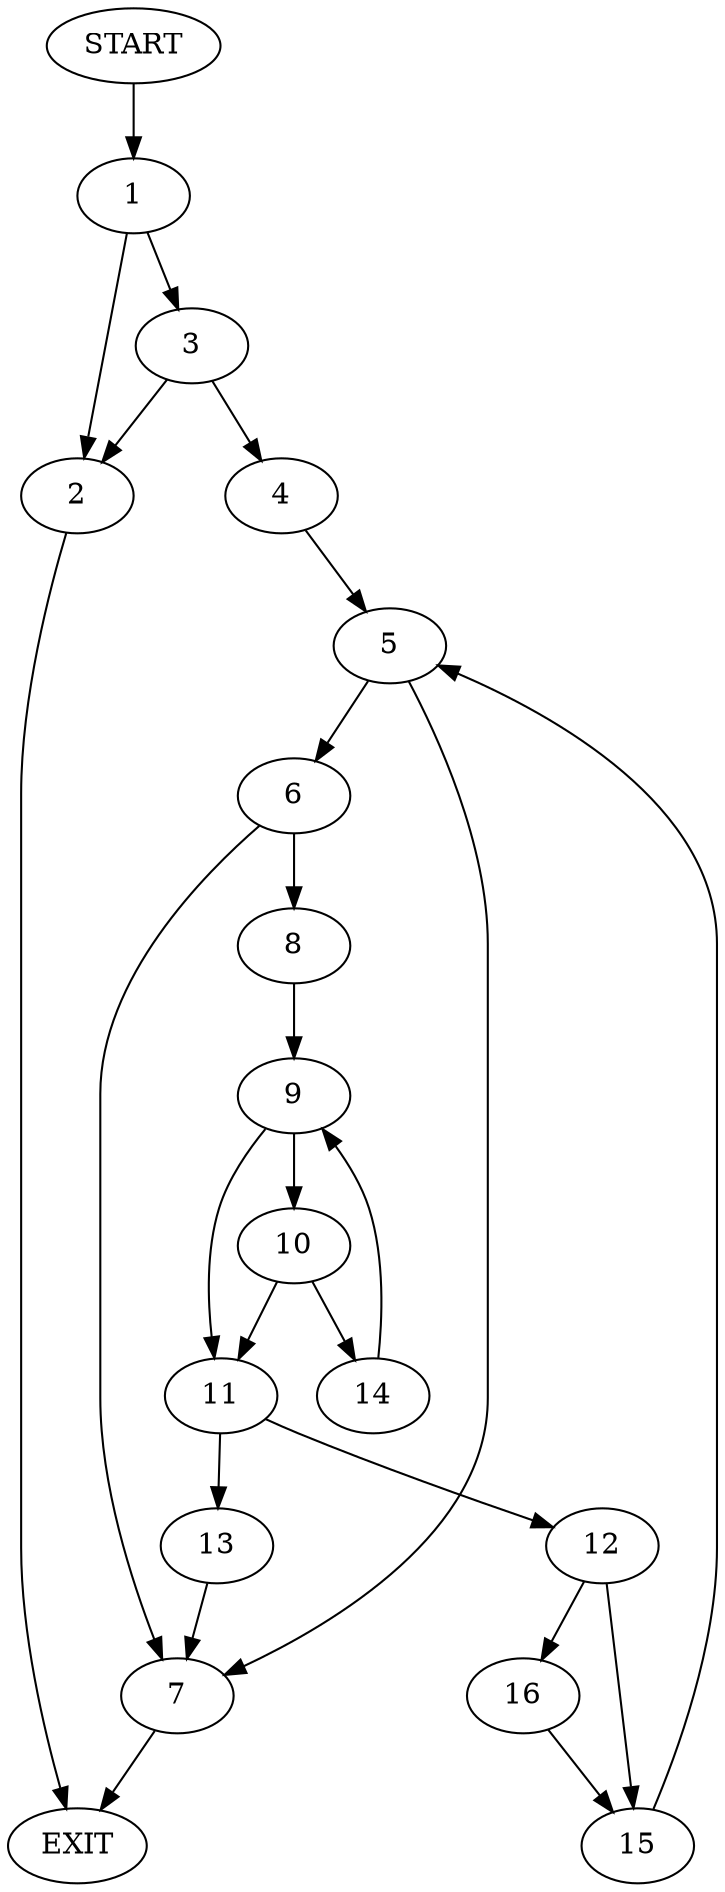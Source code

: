 digraph {
0 [label="START"]
17 [label="EXIT"]
0 -> 1
1 -> 2
1 -> 3
3 -> 2
3 -> 4
2 -> 17
4 -> 5
5 -> 6
5 -> 7
6 -> 7
6 -> 8
7 -> 17
8 -> 9
9 -> 10
9 -> 11
11 -> 12
11 -> 13
10 -> 14
10 -> 11
14 -> 9
12 -> 15
12 -> 16
13 -> 7
15 -> 5
16 -> 15
}
